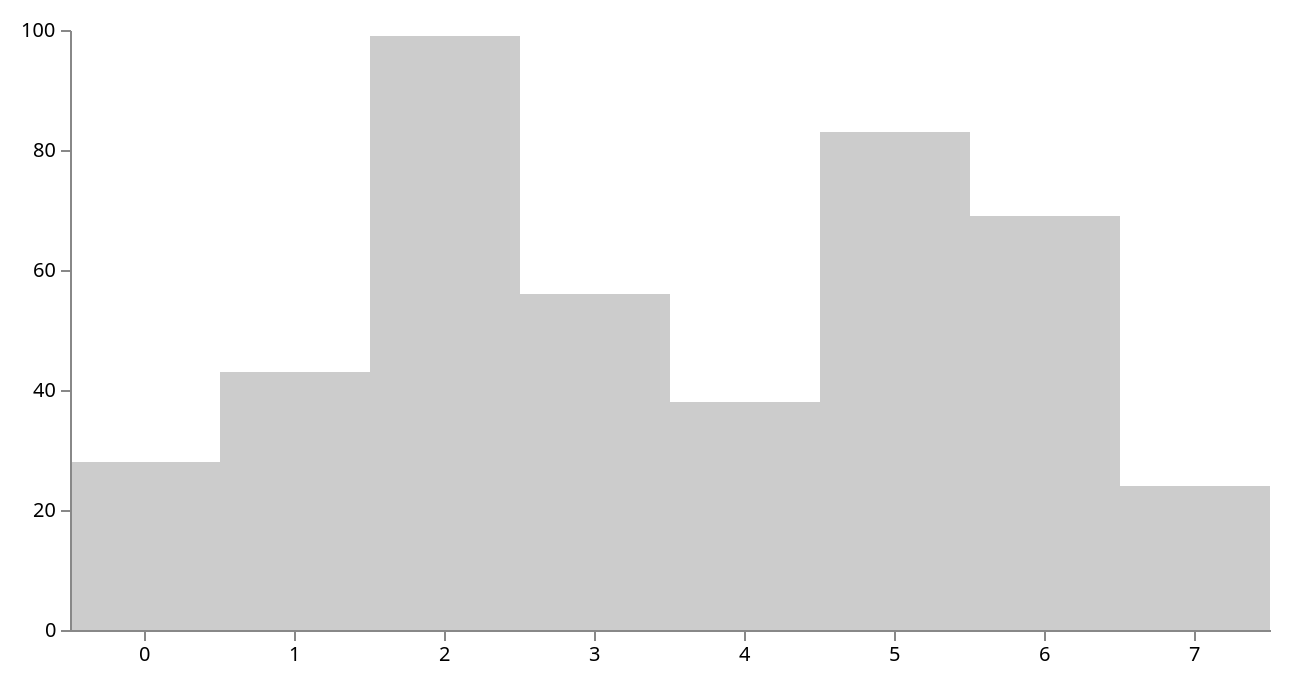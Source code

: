 {
  "schema": {"language": "vega", "version": "3.0"},
  "width": 600,
  "height": 300,
  "padding": 10,

  "signals": [
    {
      "name": "shift",
      "value": false,
      "on": [
        {
          "events": {"marktype": "rect", "type": "click"},
          "update": "event.shiftKey",
          "force":  true
        }
      ]
    },
    {
      "name": "clicked",
      "value": null,
      "on": [
        {
          "events": {"marktype": "rect", "type": "click"},
          "update": "datum",
          "force":  true
        }
      ]
    }
  ],

  "data": [
    {
      "name": "values",
      "values": [
        {"x": 0,  "y": 28},
        {"x": 1,  "y": 43},
        {"x": 2,  "y": 99},
        {"x": 3,  "y": 56},
        {"x": 4,  "y": 38},
        {"x": 5,  "y": 83},
        {"x": 6,  "y": 69},
        {"x": 7,  "y": 24}
      ]
    },
    {
      "name": "selected",
      "on": [
        {"trigger": "!shift", "remove": true},
        {"trigger": "!shift && clicked", "insert": "clicked"},
        {"trigger": "shift && clicked", "toggle": "clicked"}
      ]
    }
  ],

  "scales": [
    {
      "name": "xscale",
      "type": "band",
      "range": "width",
      "round": true,
      "domain": {"data": "values", "field": "x"}
    },
    {
      "name": "yscale",
      "type": "linear",
      "range": "height",
      "round": true,
      "domain": {"data": "values", "field": "y"},
      "zero": true,
      "nice": true
    }
  ],

  "axes": [
    {
      "scale": "yscale",
      "orient": "left",
      "tickCount": 5,
      "zindex": 1
    },
    {
      "scale": "xscale",
      "orient": "bottom",
      "zindex": 1
    }
  ],

  "marks": [
    {
      "type": "rect",
      "from": {"data": "values"},
      "encode": {
        "enter": {
          "x": {"scale": "xscale", "field": "x"},
          "width": {"scale": "xscale", "band": 1},
          "y": {"scale": "yscale", "field": "y"},
          "y2": {"scale": "yscale", "value": 0}
        },
        "update": {
          "fill": [
            {"test": "indata('selected', 'x', datum.x)", "value": "steelblue"},
            {"value": "#ccc"}
          ]
        }
      }
    }
  ]
}